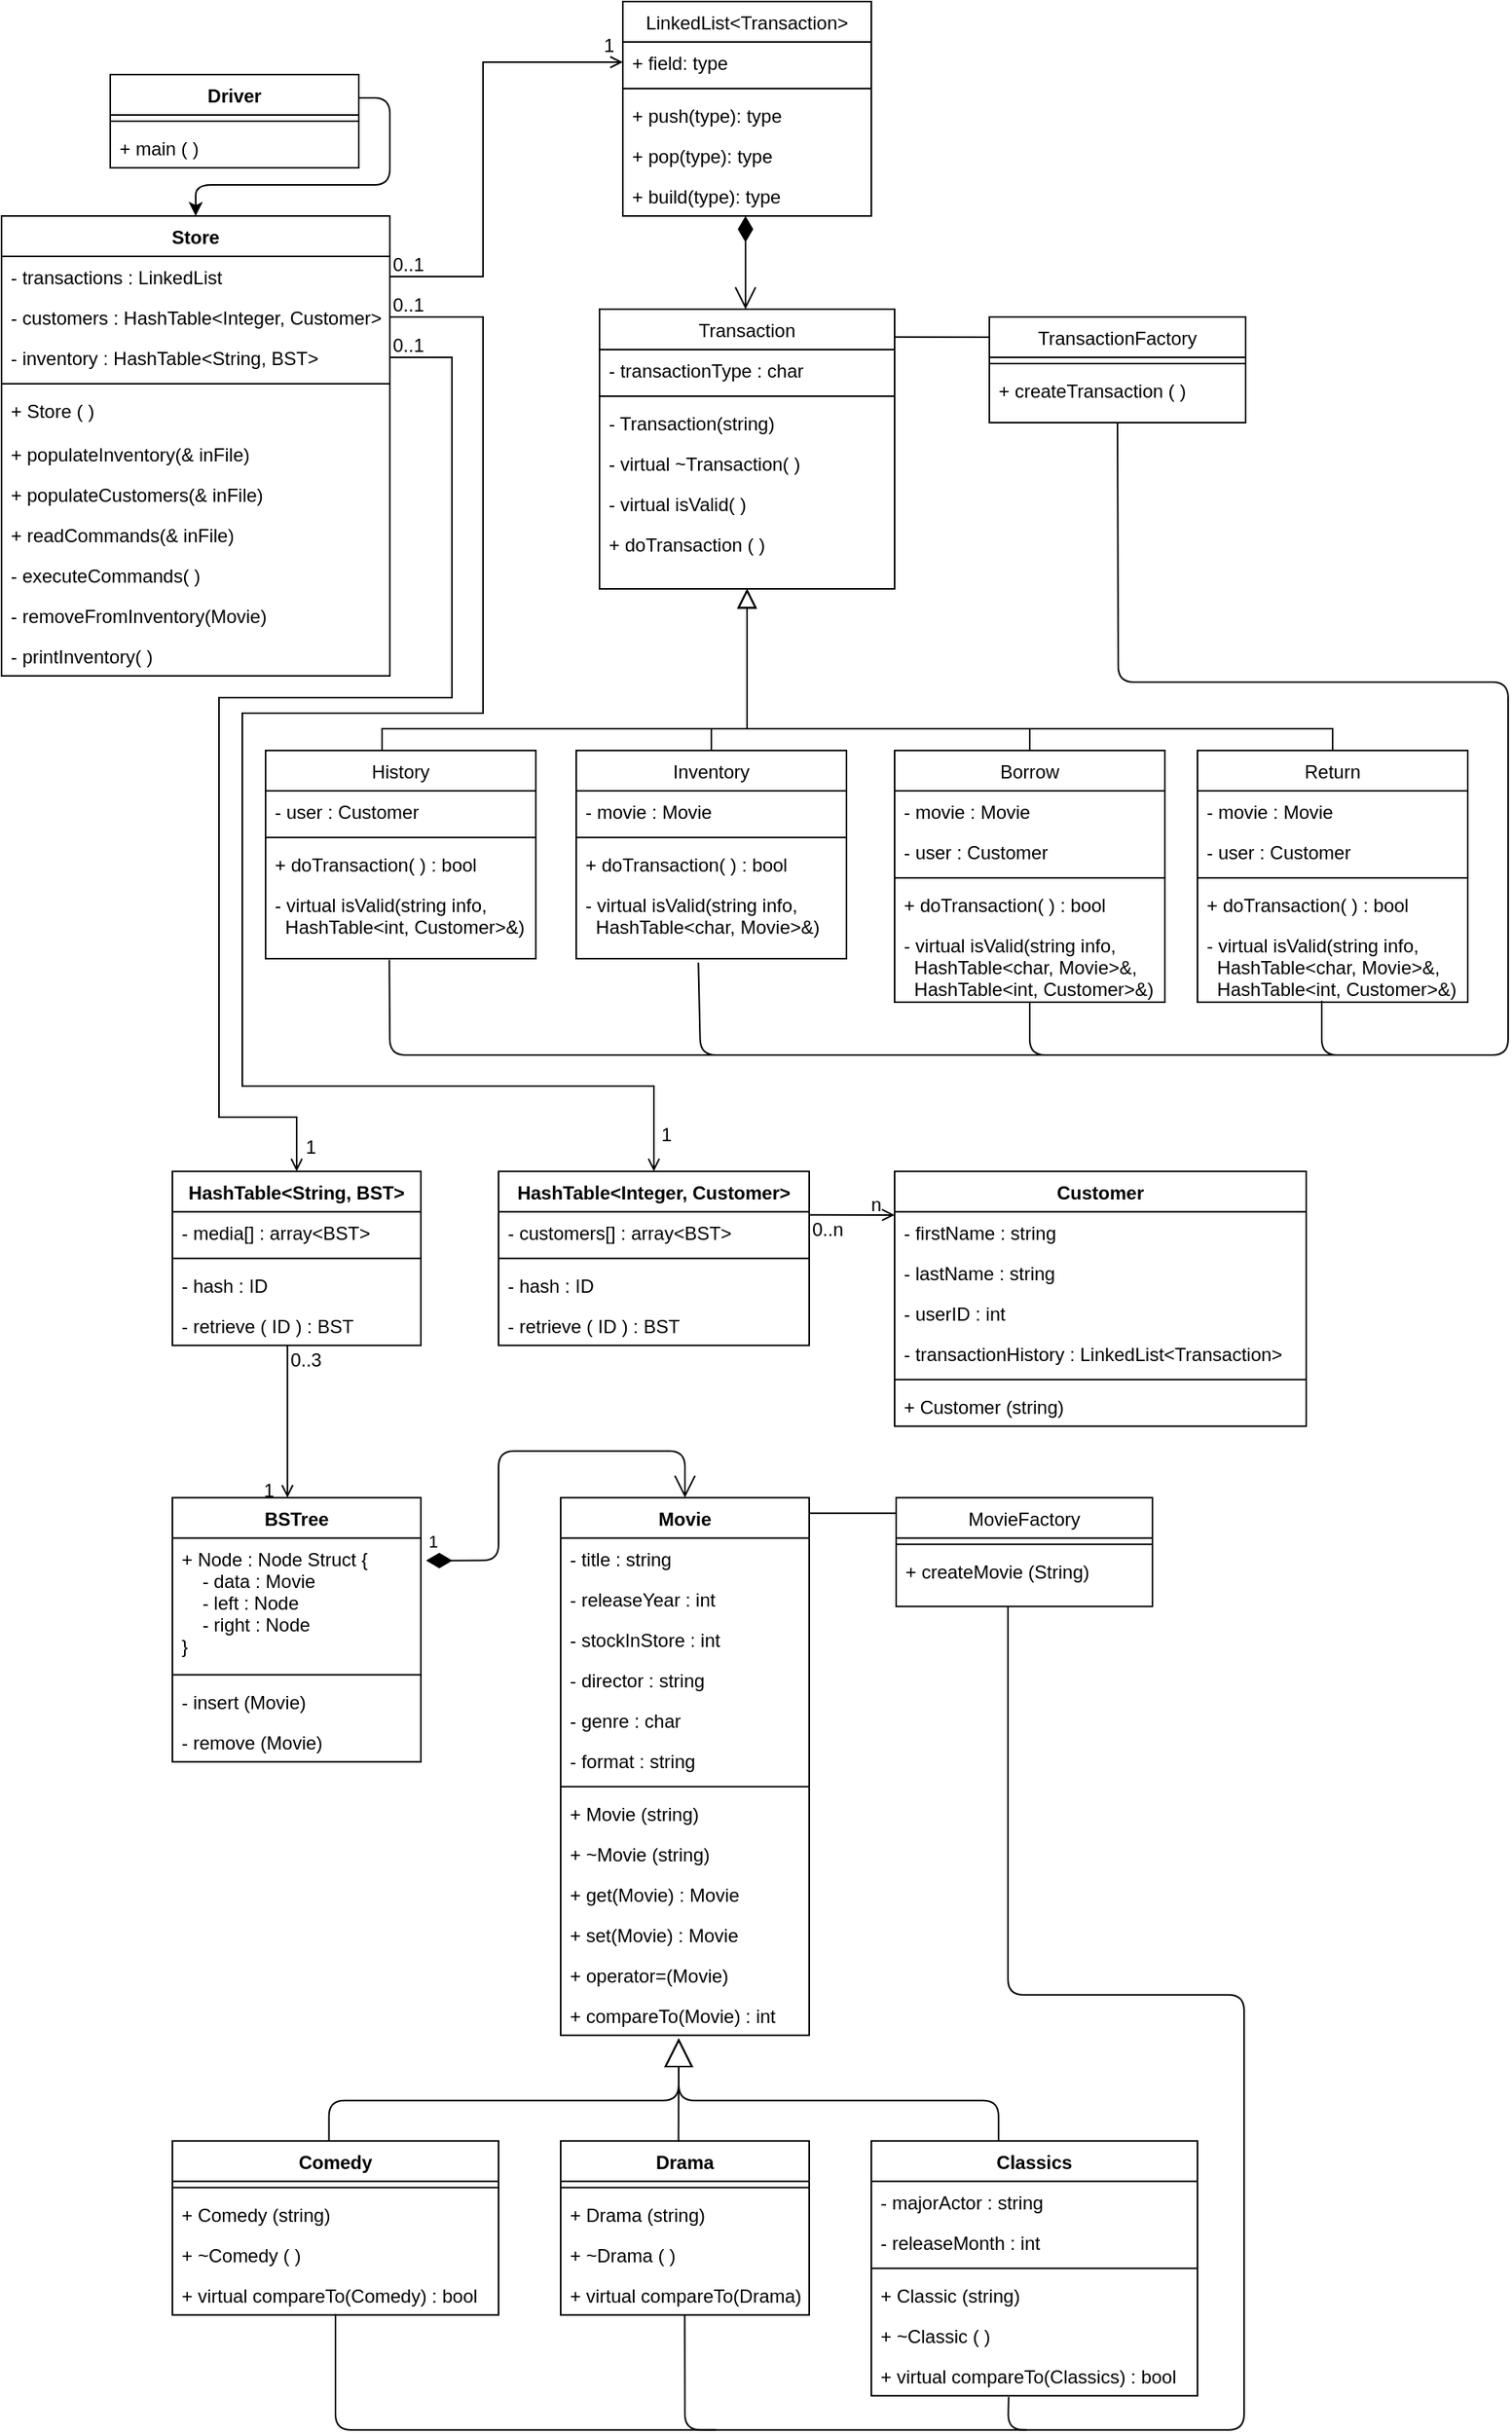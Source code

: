 <mxfile version="12.7.4" type="github">
  <diagram id="C5RBs43oDa-KdzZeNtuy" name="Page-1">
    <mxGraphModel dx="1987" dy="856" grid="1" gridSize="10" guides="1" tooltips="1" connect="1" arrows="1" fold="1" page="1" pageScale="1" pageWidth="827" pageHeight="1169" math="0" shadow="0">
      <root>
        <mxCell id="WIyWlLk6GJQsqaUBKTNV-0" />
        <mxCell id="WIyWlLk6GJQsqaUBKTNV-1" parent="WIyWlLk6GJQsqaUBKTNV-0" />
        <mxCell id="VO69o7CRef01QfNxVuK8-0" value="Store" style="swimlane;fontStyle=1;align=center;verticalAlign=top;childLayout=stackLayout;horizontal=1;startSize=26;horizontalStack=0;resizeParent=1;resizeLast=0;collapsible=1;marginBottom=0;rounded=0;shadow=0;strokeWidth=1;" parent="WIyWlLk6GJQsqaUBKTNV-1" vertex="1">
          <mxGeometry x="-10" y="1260" width="250" height="296" as="geometry">
            <mxRectangle x="230" y="140" width="160" height="26" as="alternateBounds" />
          </mxGeometry>
        </mxCell>
        <mxCell id="VO69o7CRef01QfNxVuK8-1" value="- transactions : LinkedList" style="text;align=left;verticalAlign=top;spacingLeft=4;spacingRight=4;overflow=hidden;rotatable=0;points=[[0,0.5],[1,0.5]];portConstraint=eastwest;" parent="VO69o7CRef01QfNxVuK8-0" vertex="1">
          <mxGeometry y="26" width="250" height="26" as="geometry" />
        </mxCell>
        <mxCell id="VO69o7CRef01QfNxVuK8-2" value="- customers : HashTable&lt;Integer, Customer&gt;" style="text;align=left;verticalAlign=top;spacingLeft=4;spacingRight=4;overflow=hidden;rotatable=0;points=[[0,0.5],[1,0.5]];portConstraint=eastwest;rounded=0;shadow=0;html=0;fontColor=#000000;" parent="VO69o7CRef01QfNxVuK8-0" vertex="1">
          <mxGeometry y="52" width="250" height="26" as="geometry" />
        </mxCell>
        <mxCell id="VO69o7CRef01QfNxVuK8-3" value="- inventory : HashTable&lt;String, BST&gt;" style="text;align=left;verticalAlign=top;spacingLeft=4;spacingRight=4;overflow=hidden;rotatable=0;points=[[0,0.5],[1,0.5]];portConstraint=eastwest;rounded=0;shadow=0;html=0;fontColor=#000000;" parent="VO69o7CRef01QfNxVuK8-0" vertex="1">
          <mxGeometry y="78" width="250" height="26" as="geometry" />
        </mxCell>
        <mxCell id="VO69o7CRef01QfNxVuK8-4" value="" style="line;html=1;strokeWidth=1;align=left;verticalAlign=middle;spacingTop=-1;spacingLeft=3;spacingRight=3;rotatable=0;labelPosition=right;points=[];portConstraint=eastwest;" parent="VO69o7CRef01QfNxVuK8-0" vertex="1">
          <mxGeometry y="104" width="250" height="8" as="geometry" />
        </mxCell>
        <mxCell id="VO69o7CRef01QfNxVuK8-5" value="+ Store ( )" style="text;align=left;verticalAlign=top;spacingLeft=4;spacingRight=4;overflow=hidden;rotatable=0;points=[[0,0.5],[1,0.5]];portConstraint=eastwest;" parent="VO69o7CRef01QfNxVuK8-0" vertex="1">
          <mxGeometry y="112" width="250" height="28" as="geometry" />
        </mxCell>
        <mxCell id="VO69o7CRef01QfNxVuK8-6" value="+ populateInventory(&amp; inFile)" style="text;strokeColor=none;fillColor=none;align=left;verticalAlign=top;spacingLeft=4;spacingRight=4;overflow=hidden;rotatable=0;points=[[0,0.5],[1,0.5]];portConstraint=eastwest;" parent="VO69o7CRef01QfNxVuK8-0" vertex="1">
          <mxGeometry y="140" width="250" height="26" as="geometry" />
        </mxCell>
        <mxCell id="VO69o7CRef01QfNxVuK8-7" value="+ populateCustomers(&amp; inFile)" style="text;strokeColor=none;fillColor=none;align=left;verticalAlign=top;spacingLeft=4;spacingRight=4;overflow=hidden;rotatable=0;points=[[0,0.5],[1,0.5]];portConstraint=eastwest;" parent="VO69o7CRef01QfNxVuK8-0" vertex="1">
          <mxGeometry y="166" width="250" height="26" as="geometry" />
        </mxCell>
        <mxCell id="VO69o7CRef01QfNxVuK8-8" value="+ readCommands(&amp; inFile)" style="text;strokeColor=none;fillColor=none;align=left;verticalAlign=top;spacingLeft=4;spacingRight=4;overflow=hidden;rotatable=0;points=[[0,0.5],[1,0.5]];portConstraint=eastwest;" parent="VO69o7CRef01QfNxVuK8-0" vertex="1">
          <mxGeometry y="192" width="250" height="26" as="geometry" />
        </mxCell>
        <mxCell id="VO69o7CRef01QfNxVuK8-9" value="- executeCommands( )" style="text;strokeColor=none;fillColor=none;align=left;verticalAlign=top;spacingLeft=4;spacingRight=4;overflow=hidden;rotatable=0;points=[[0,0.5],[1,0.5]];portConstraint=eastwest;" parent="VO69o7CRef01QfNxVuK8-0" vertex="1">
          <mxGeometry y="218" width="250" height="26" as="geometry" />
        </mxCell>
        <mxCell id="pLziMYB7hLuN-mU67Tzj-5" value="- removeFromInventory(Movie)" style="text;strokeColor=none;fillColor=none;align=left;verticalAlign=top;spacingLeft=4;spacingRight=4;overflow=hidden;rotatable=0;points=[[0,0.5],[1,0.5]];portConstraint=eastwest;" vertex="1" parent="VO69o7CRef01QfNxVuK8-0">
          <mxGeometry y="244" width="250" height="26" as="geometry" />
        </mxCell>
        <mxCell id="pLziMYB7hLuN-mU67Tzj-6" value="- printInventory( )" style="text;strokeColor=none;fillColor=none;align=left;verticalAlign=top;spacingLeft=4;spacingRight=4;overflow=hidden;rotatable=0;points=[[0,0.5],[1,0.5]];portConstraint=eastwest;" vertex="1" parent="VO69o7CRef01QfNxVuK8-0">
          <mxGeometry y="270" width="250" height="26" as="geometry" />
        </mxCell>
        <mxCell id="VO69o7CRef01QfNxVuK8-13" value="" style="endArrow=block;endSize=10;endFill=0;shadow=0;strokeWidth=1;rounded=0;edgeStyle=elbowEdgeStyle;elbow=vertical;exitX=0.5;exitY=0;exitDx=0;exitDy=0;entryX=0.5;entryY=1;entryDx=0;entryDy=0;" parent="WIyWlLk6GJQsqaUBKTNV-1" target="VO69o7CRef01QfNxVuK8-14" edge="1">
          <mxGeometry width="160" relative="1" as="geometry">
            <mxPoint x="235" y="1630" as="sourcePoint" />
            <mxPoint x="721" y="1631" as="targetPoint" />
            <Array as="points">
              <mxPoint x="360" y="1590" />
            </Array>
          </mxGeometry>
        </mxCell>
        <mxCell id="VO69o7CRef01QfNxVuK8-14" value="Transaction" style="swimlane;fontStyle=0;align=center;verticalAlign=top;childLayout=stackLayout;horizontal=1;startSize=26;horizontalStack=0;resizeParent=1;resizeLast=0;collapsible=1;marginBottom=0;rounded=0;shadow=0;strokeWidth=1;" parent="WIyWlLk6GJQsqaUBKTNV-1" vertex="1">
          <mxGeometry x="375" y="1320" width="190" height="180" as="geometry">
            <mxRectangle x="500" y="120" width="160" height="26" as="alternateBounds" />
          </mxGeometry>
        </mxCell>
        <mxCell id="VO69o7CRef01QfNxVuK8-17" value="- transactionType : char" style="text;strokeColor=none;fillColor=none;align=left;verticalAlign=top;spacingLeft=4;spacingRight=4;overflow=hidden;rotatable=0;points=[[0,0.5],[1,0.5]];portConstraint=eastwest;fontColor=#000000;" parent="VO69o7CRef01QfNxVuK8-14" vertex="1">
          <mxGeometry y="26" width="190" height="26" as="geometry" />
        </mxCell>
        <mxCell id="VO69o7CRef01QfNxVuK8-18" value="" style="line;html=1;strokeWidth=1;align=left;verticalAlign=middle;spacingTop=-1;spacingLeft=3;spacingRight=3;rotatable=0;labelPosition=right;points=[];portConstraint=eastwest;" parent="VO69o7CRef01QfNxVuK8-14" vertex="1">
          <mxGeometry y="52" width="190" height="8" as="geometry" />
        </mxCell>
        <mxCell id="pLziMYB7hLuN-mU67Tzj-29" value="- Transaction(string)" style="text;strokeColor=none;fillColor=none;align=left;verticalAlign=top;spacingLeft=4;spacingRight=4;overflow=hidden;rotatable=0;points=[[0,0.5],[1,0.5]];portConstraint=eastwest;fontColor=#000000;" vertex="1" parent="VO69o7CRef01QfNxVuK8-14">
          <mxGeometry y="60" width="190" height="26" as="geometry" />
        </mxCell>
        <mxCell id="pLziMYB7hLuN-mU67Tzj-30" value="- virtual ~Transaction( )" style="text;strokeColor=none;fillColor=none;align=left;verticalAlign=top;spacingLeft=4;spacingRight=4;overflow=hidden;rotatable=0;points=[[0,0.5],[1,0.5]];portConstraint=eastwest;fontColor=#000000;" vertex="1" parent="VO69o7CRef01QfNxVuK8-14">
          <mxGeometry y="86" width="190" height="26" as="geometry" />
        </mxCell>
        <mxCell id="VO69o7CRef01QfNxVuK8-20" value="- virtual isValid( )" style="text;strokeColor=none;fillColor=none;align=left;verticalAlign=top;spacingLeft=4;spacingRight=4;overflow=hidden;rotatable=0;points=[[0,0.5],[1,0.5]];portConstraint=eastwest;" parent="VO69o7CRef01QfNxVuK8-14" vertex="1">
          <mxGeometry y="112" width="190" height="26" as="geometry" />
        </mxCell>
        <mxCell id="VO69o7CRef01QfNxVuK8-21" value="+ doTransaction ( )" style="text;strokeColor=none;fillColor=none;align=left;verticalAlign=top;spacingLeft=4;spacingRight=4;overflow=hidden;rotatable=0;points=[[0,0.5],[1,0.5]];portConstraint=eastwest;" parent="VO69o7CRef01QfNxVuK8-14" vertex="1">
          <mxGeometry y="138" width="190" height="26" as="geometry" />
        </mxCell>
        <mxCell id="VO69o7CRef01QfNxVuK8-22" value="" style="endArrow=open;shadow=0;strokeWidth=1;strokeColor=#000000;rounded=0;endFill=1;edgeStyle=orthogonalEdgeStyle;elbow=vertical;entryX=0;entryY=0.5;entryDx=0;entryDy=0;exitX=1;exitY=0.5;exitDx=0;exitDy=0;" parent="WIyWlLk6GJQsqaUBKTNV-1" source="VO69o7CRef01QfNxVuK8-1" target="VO69o7CRef01QfNxVuK8-26" edge="1">
          <mxGeometry x="0.5" y="41" relative="1" as="geometry">
            <mxPoint x="420" y="1372" as="sourcePoint" />
            <mxPoint x="580" y="1372" as="targetPoint" />
            <mxPoint x="-40" y="32" as="offset" />
            <Array as="points">
              <mxPoint x="300" y="1299" />
              <mxPoint x="300" y="1161" />
            </Array>
          </mxGeometry>
        </mxCell>
        <mxCell id="VO69o7CRef01QfNxVuK8-23" value="0..1" style="resizable=0;align=left;verticalAlign=bottom;labelBackgroundColor=none;fontSize=12;" parent="VO69o7CRef01QfNxVuK8-22" connectable="0" vertex="1">
          <mxGeometry x="-1" relative="1" as="geometry">
            <mxPoint y="1" as="offset" />
          </mxGeometry>
        </mxCell>
        <mxCell id="VO69o7CRef01QfNxVuK8-24" value="1" style="resizable=0;align=right;verticalAlign=bottom;labelBackgroundColor=none;fontSize=12;" parent="VO69o7CRef01QfNxVuK8-22" connectable="0" vertex="1">
          <mxGeometry x="1" relative="1" as="geometry">
            <mxPoint x="-4" y="-2" as="offset" />
          </mxGeometry>
        </mxCell>
        <mxCell id="VO69o7CRef01QfNxVuK8-25" value="LinkedList&lt;Transaction&gt;" style="swimlane;fontStyle=0;align=center;verticalAlign=top;childLayout=stackLayout;horizontal=1;startSize=26;horizontalStack=0;resizeParent=1;resizeParentMax=0;resizeLast=0;collapsible=1;marginBottom=0;" parent="WIyWlLk6GJQsqaUBKTNV-1" vertex="1">
          <mxGeometry x="390" y="1122" width="160" height="138" as="geometry" />
        </mxCell>
        <mxCell id="VO69o7CRef01QfNxVuK8-26" value="+ field: type" style="text;strokeColor=none;fillColor=none;align=left;verticalAlign=top;spacingLeft=4;spacingRight=4;overflow=hidden;rotatable=0;points=[[0,0.5],[1,0.5]];portConstraint=eastwest;" parent="VO69o7CRef01QfNxVuK8-25" vertex="1">
          <mxGeometry y="26" width="160" height="26" as="geometry" />
        </mxCell>
        <mxCell id="VO69o7CRef01QfNxVuK8-27" value="" style="line;strokeWidth=1;fillColor=none;align=left;verticalAlign=middle;spacingTop=-1;spacingLeft=3;spacingRight=3;rotatable=0;labelPosition=right;points=[];portConstraint=eastwest;" parent="VO69o7CRef01QfNxVuK8-25" vertex="1">
          <mxGeometry y="52" width="160" height="8" as="geometry" />
        </mxCell>
        <mxCell id="VO69o7CRef01QfNxVuK8-28" value="+ push(type): type" style="text;strokeColor=none;fillColor=none;align=left;verticalAlign=top;spacingLeft=4;spacingRight=4;overflow=hidden;rotatable=0;points=[[0,0.5],[1,0.5]];portConstraint=eastwest;" parent="VO69o7CRef01QfNxVuK8-25" vertex="1">
          <mxGeometry y="60" width="160" height="26" as="geometry" />
        </mxCell>
        <mxCell id="VO69o7CRef01QfNxVuK8-29" value="+ pop(type): type" style="text;strokeColor=none;fillColor=none;align=left;verticalAlign=top;spacingLeft=4;spacingRight=4;overflow=hidden;rotatable=0;points=[[0,0.5],[1,0.5]];portConstraint=eastwest;" parent="VO69o7CRef01QfNxVuK8-25" vertex="1">
          <mxGeometry y="86" width="160" height="26" as="geometry" />
        </mxCell>
        <mxCell id="VO69o7CRef01QfNxVuK8-30" value="+ build(type): type" style="text;strokeColor=none;fillColor=none;align=left;verticalAlign=top;spacingLeft=4;spacingRight=4;overflow=hidden;rotatable=0;points=[[0,0.5],[1,0.5]];portConstraint=eastwest;" parent="VO69o7CRef01QfNxVuK8-25" vertex="1">
          <mxGeometry y="112" width="160" height="26" as="geometry" />
        </mxCell>
        <mxCell id="VO69o7CRef01QfNxVuK8-34" value="Borrow" style="swimlane;fontStyle=0;align=center;verticalAlign=top;childLayout=stackLayout;horizontal=1;startSize=26;horizontalStack=0;resizeParent=1;resizeLast=0;collapsible=1;marginBottom=0;rounded=0;shadow=0;strokeWidth=1;" parent="WIyWlLk6GJQsqaUBKTNV-1" vertex="1">
          <mxGeometry x="565" y="1604" width="174" height="162" as="geometry">
            <mxRectangle x="340" y="380" width="170" height="26" as="alternateBounds" />
          </mxGeometry>
        </mxCell>
        <mxCell id="VO69o7CRef01QfNxVuK8-15" value="- movie : Movie" style="text;strokeColor=none;fillColor=none;align=left;verticalAlign=top;spacingLeft=4;spacingRight=4;overflow=hidden;rotatable=0;points=[[0,0.5],[1,0.5]];portConstraint=eastwest;fontColor=#000000;" parent="VO69o7CRef01QfNxVuK8-34" vertex="1">
          <mxGeometry y="26" width="174" height="26" as="geometry" />
        </mxCell>
        <mxCell id="VO69o7CRef01QfNxVuK8-16" value="- user : Customer" style="text;strokeColor=none;fillColor=none;align=left;verticalAlign=top;spacingLeft=4;spacingRight=4;overflow=hidden;rotatable=0;points=[[0,0.5],[1,0.5]];portConstraint=eastwest;fontColor=#000000;" parent="VO69o7CRef01QfNxVuK8-34" vertex="1">
          <mxGeometry y="52" width="174" height="26" as="geometry" />
        </mxCell>
        <mxCell id="VO69o7CRef01QfNxVuK8-35" value="" style="line;html=1;strokeWidth=1;align=left;verticalAlign=middle;spacingTop=-1;spacingLeft=3;spacingRight=3;rotatable=0;labelPosition=right;points=[];portConstraint=eastwest;" parent="VO69o7CRef01QfNxVuK8-34" vertex="1">
          <mxGeometry y="78" width="174" height="8" as="geometry" />
        </mxCell>
        <mxCell id="VO69o7CRef01QfNxVuK8-36" value="+ doTransaction( ) : bool" style="text;strokeColor=none;fillColor=none;align=left;verticalAlign=top;spacingLeft=4;spacingRight=4;overflow=hidden;rotatable=0;points=[[0,0.5],[1,0.5]];portConstraint=eastwest;fontColor=#000000;" parent="VO69o7CRef01QfNxVuK8-34" vertex="1">
          <mxGeometry y="86" width="174" height="26" as="geometry" />
        </mxCell>
        <mxCell id="pLziMYB7hLuN-mU67Tzj-31" value="- virtual isValid(string info, &#xa;  HashTable&lt;char, Movie&gt;&amp;,&#xa;  HashTable&lt;int, Customer&gt;&amp;)" style="text;strokeColor=none;fillColor=none;align=left;verticalAlign=top;spacingLeft=4;spacingRight=4;overflow=hidden;rotatable=0;points=[[0,0.5],[1,0.5]];portConstraint=eastwest;" vertex="1" parent="VO69o7CRef01QfNxVuK8-34">
          <mxGeometry y="112" width="174" height="48" as="geometry" />
        </mxCell>
        <mxCell id="VO69o7CRef01QfNxVuK8-40" value="" style="endArrow=block;endSize=10;endFill=0;shadow=0;strokeWidth=1;rounded=0;edgeStyle=elbowEdgeStyle;elbow=vertical;exitX=0.5;exitY=0;exitDx=0;exitDy=0;entryX=0.5;entryY=1;entryDx=0;entryDy=0;" parent="WIyWlLk6GJQsqaUBKTNV-1" source="VO69o7CRef01QfNxVuK8-34" target="VO69o7CRef01QfNxVuK8-14" edge="1">
          <mxGeometry width="160" relative="1" as="geometry">
            <mxPoint x="255" y="1820" as="sourcePoint" />
            <mxPoint x="470" y="1710" as="targetPoint" />
            <Array as="points">
              <mxPoint x="560" y="1590" />
            </Array>
          </mxGeometry>
        </mxCell>
        <mxCell id="VO69o7CRef01QfNxVuK8-41" value="" style="endArrow=block;endSize=10;endFill=0;shadow=0;strokeWidth=1;rounded=0;edgeStyle=elbowEdgeStyle;elbow=vertical;exitX=0.5;exitY=0;exitDx=0;exitDy=0;entryX=0.5;entryY=1;entryDx=0;entryDy=0;" parent="WIyWlLk6GJQsqaUBKTNV-1" source="pLziMYB7hLuN-mU67Tzj-38" target="VO69o7CRef01QfNxVuK8-14" edge="1">
          <mxGeometry width="160" relative="1" as="geometry">
            <mxPoint x="400" y="1630" as="sourcePoint" />
            <mxPoint x="565" y="1700" as="targetPoint" />
            <Array as="points">
              <mxPoint x="460" y="1590" />
            </Array>
          </mxGeometry>
        </mxCell>
        <mxCell id="VO69o7CRef01QfNxVuK8-42" value="" style="endArrow=block;endSize=10;endFill=0;shadow=0;strokeWidth=1;rounded=0;edgeStyle=elbowEdgeStyle;elbow=vertical;entryX=0.5;entryY=1;entryDx=0;entryDy=0;exitX=0.5;exitY=0;exitDx=0;exitDy=0;" parent="WIyWlLk6GJQsqaUBKTNV-1" source="pLziMYB7hLuN-mU67Tzj-32" target="VO69o7CRef01QfNxVuK8-14" edge="1">
          <mxGeometry width="160" relative="1" as="geometry">
            <mxPoint x="740" y="1630" as="sourcePoint" />
            <mxPoint x="565" y="1700" as="targetPoint" />
            <Array as="points">
              <mxPoint x="660" y="1590" />
            </Array>
          </mxGeometry>
        </mxCell>
        <mxCell id="VO69o7CRef01QfNxVuK8-43" value="TransactionFactory" style="swimlane;fontStyle=0;align=center;verticalAlign=top;childLayout=stackLayout;horizontal=1;startSize=26;horizontalStack=0;resizeParent=1;resizeLast=0;collapsible=1;marginBottom=0;rounded=0;shadow=0;strokeWidth=1;" parent="WIyWlLk6GJQsqaUBKTNV-1" vertex="1">
          <mxGeometry x="626" y="1325" width="165" height="68" as="geometry">
            <mxRectangle x="500" y="120" width="160" height="26" as="alternateBounds" />
          </mxGeometry>
        </mxCell>
        <mxCell id="VO69o7CRef01QfNxVuK8-45" value="" style="line;html=1;strokeWidth=1;align=left;verticalAlign=middle;spacingTop=-1;spacingLeft=3;spacingRight=3;rotatable=0;labelPosition=right;points=[];portConstraint=eastwest;" parent="VO69o7CRef01QfNxVuK8-43" vertex="1">
          <mxGeometry y="26" width="165" height="8" as="geometry" />
        </mxCell>
        <mxCell id="VO69o7CRef01QfNxVuK8-46" value="+ createTransaction ( )" style="text;strokeColor=none;fillColor=none;align=left;verticalAlign=top;spacingLeft=4;spacingRight=4;overflow=hidden;rotatable=0;points=[[0,0.5],[1,0.5]];portConstraint=eastwest;" parent="VO69o7CRef01QfNxVuK8-43" vertex="1">
          <mxGeometry y="34" width="165" height="26" as="geometry" />
        </mxCell>
        <mxCell id="VO69o7CRef01QfNxVuK8-49" value="" style="endArrow=open;html=1;endSize=12;startArrow=diamondThin;startSize=14;startFill=1;edgeStyle=orthogonalEdgeStyle;align=left;verticalAlign=bottom;fontColor=#000000;entryX=0.5;entryY=0;entryDx=0;entryDy=0;exitX=0.5;exitY=1;exitDx=0;exitDy=0;exitPerimeter=0;" parent="WIyWlLk6GJQsqaUBKTNV-1" edge="1">
          <mxGeometry x="-0.333" y="12" relative="1" as="geometry">
            <mxPoint x="469" y="1260" as="sourcePoint" />
            <mxPoint x="469" y="1320" as="targetPoint" />
            <mxPoint as="offset" />
          </mxGeometry>
        </mxCell>
        <mxCell id="VO69o7CRef01QfNxVuK8-50" value="" style="endArrow=none;html=1;fontColor=#000000;entryX=0.5;entryY=1;entryDx=0;entryDy=0;endFill=0;" parent="WIyWlLk6GJQsqaUBKTNV-1" target="VO69o7CRef01QfNxVuK8-43" edge="1">
          <mxGeometry width="50" height="50" relative="1" as="geometry">
            <mxPoint x="840" y="1765" as="sourcePoint" />
            <mxPoint x="530" y="1700" as="targetPoint" />
            <Array as="points">
              <mxPoint x="840" y="1800" />
              <mxPoint x="960" y="1800" />
              <mxPoint x="960" y="1560" />
              <mxPoint x="709" y="1560" />
            </Array>
          </mxGeometry>
        </mxCell>
        <mxCell id="VO69o7CRef01QfNxVuK8-51" value="" style="endArrow=none;html=1;fontColor=#000000;exitX=0.5;exitY=1;exitDx=0;exitDy=0;" parent="WIyWlLk6GJQsqaUBKTNV-1" source="VO69o7CRef01QfNxVuK8-34" edge="1">
          <mxGeometry width="50" height="50" relative="1" as="geometry">
            <mxPoint x="480" y="1750" as="sourcePoint" />
            <mxPoint x="870" y="1800" as="targetPoint" />
            <Array as="points">
              <mxPoint x="652" y="1800" />
            </Array>
          </mxGeometry>
        </mxCell>
        <mxCell id="VO69o7CRef01QfNxVuK8-52" value="" style="endArrow=none;html=1;fontColor=#000000;exitX=0.452;exitY=1.051;exitDx=0;exitDy=0;exitPerimeter=0;" parent="WIyWlLk6GJQsqaUBKTNV-1" source="pLziMYB7hLuN-mU67Tzj-43" edge="1">
          <mxGeometry width="50" height="50" relative="1" as="geometry">
            <mxPoint x="400" y="1700" as="sourcePoint" />
            <mxPoint x="670" y="1800" as="targetPoint" />
            <Array as="points">
              <mxPoint x="440" y="1800" />
            </Array>
          </mxGeometry>
        </mxCell>
        <mxCell id="VO69o7CRef01QfNxVuK8-53" value="" style="endArrow=none;html=1;fontColor=#000000;exitX=0.458;exitY=1.015;exitDx=0;exitDy=0;exitPerimeter=0;" parent="WIyWlLk6GJQsqaUBKTNV-1" edge="1" source="pLziMYB7hLuN-mU67Tzj-49">
          <mxGeometry width="50" height="50" relative="1" as="geometry">
            <mxPoint x="240" y="1700" as="sourcePoint" />
            <mxPoint x="470" y="1800" as="targetPoint" />
            <Array as="points">
              <mxPoint x="240" y="1800" />
            </Array>
          </mxGeometry>
        </mxCell>
        <mxCell id="VO69o7CRef01QfNxVuK8-54" value="" style="endArrow=none;html=1;fontColor=#000000;entryX=0;entryY=0.073;entryDx=0;entryDy=0;entryPerimeter=0;exitX=1.001;exitY=0.055;exitDx=0;exitDy=0;exitPerimeter=0;" parent="WIyWlLk6GJQsqaUBKTNV-1" edge="1">
          <mxGeometry width="50" height="50" relative="1" as="geometry">
            <mxPoint x="565.19" y="1337.9" as="sourcePoint" />
            <mxPoint x="626" y="1337.964" as="targetPoint" />
          </mxGeometry>
        </mxCell>
        <mxCell id="VO69o7CRef01QfNxVuK8-55" value="BSTree" style="swimlane;fontStyle=1;align=center;verticalAlign=top;childLayout=stackLayout;horizontal=1;startSize=26;horizontalStack=0;resizeParent=1;resizeParentMax=0;resizeLast=0;collapsible=1;marginBottom=0;" parent="WIyWlLk6GJQsqaUBKTNV-1" vertex="1">
          <mxGeometry x="100" y="2084.89" width="160" height="170" as="geometry" />
        </mxCell>
        <mxCell id="VO69o7CRef01QfNxVuK8-56" value="+ Node : Node Struct {&#xa;    - data : Movie&#xa;    - left : Node&#xa;    - right : Node&#xa;}" style="text;strokeColor=none;fillColor=none;align=left;verticalAlign=top;spacingLeft=4;spacingRight=4;overflow=hidden;rotatable=0;points=[[0,0.5],[1,0.5]];portConstraint=eastwest;" parent="VO69o7CRef01QfNxVuK8-55" vertex="1">
          <mxGeometry y="26" width="160" height="84" as="geometry" />
        </mxCell>
        <mxCell id="VO69o7CRef01QfNxVuK8-57" value="" style="line;strokeWidth=1;fillColor=none;align=left;verticalAlign=middle;spacingTop=-1;spacingLeft=3;spacingRight=3;rotatable=0;labelPosition=right;points=[];portConstraint=eastwest;" parent="VO69o7CRef01QfNxVuK8-55" vertex="1">
          <mxGeometry y="110" width="160" height="8" as="geometry" />
        </mxCell>
        <mxCell id="VO69o7CRef01QfNxVuK8-58" value="- insert (Movie)" style="text;strokeColor=none;fillColor=none;align=left;verticalAlign=top;spacingLeft=4;spacingRight=4;overflow=hidden;rotatable=0;points=[[0,0.5],[1,0.5]];portConstraint=eastwest;" parent="VO69o7CRef01QfNxVuK8-55" vertex="1">
          <mxGeometry y="118" width="160" height="26" as="geometry" />
        </mxCell>
        <mxCell id="VO69o7CRef01QfNxVuK8-59" value="- remove (Movie)" style="text;strokeColor=none;fillColor=none;align=left;verticalAlign=top;spacingLeft=4;spacingRight=4;overflow=hidden;rotatable=0;points=[[0,0.5],[1,0.5]];portConstraint=eastwest;" parent="VO69o7CRef01QfNxVuK8-55" vertex="1">
          <mxGeometry y="144" width="160" height="26" as="geometry" />
        </mxCell>
        <mxCell id="VO69o7CRef01QfNxVuK8-60" value="HashTable&lt;String, BST&gt;" style="swimlane;fontStyle=1;align=center;verticalAlign=top;childLayout=stackLayout;horizontal=1;startSize=26;horizontalStack=0;resizeParent=1;resizeParentMax=0;resizeLast=0;collapsible=1;marginBottom=0;" parent="WIyWlLk6GJQsqaUBKTNV-1" vertex="1">
          <mxGeometry x="100" y="1874.89" width="160" height="112" as="geometry" />
        </mxCell>
        <mxCell id="VO69o7CRef01QfNxVuK8-61" value="- media[] : array&lt;BST&gt;" style="text;strokeColor=none;fillColor=none;align=left;verticalAlign=top;spacingLeft=4;spacingRight=4;overflow=hidden;rotatable=0;points=[[0,0.5],[1,0.5]];portConstraint=eastwest;" parent="VO69o7CRef01QfNxVuK8-60" vertex="1">
          <mxGeometry y="26" width="160" height="26" as="geometry" />
        </mxCell>
        <mxCell id="VO69o7CRef01QfNxVuK8-62" value="" style="line;strokeWidth=1;fillColor=none;align=left;verticalAlign=middle;spacingTop=-1;spacingLeft=3;spacingRight=3;rotatable=0;labelPosition=right;points=[];portConstraint=eastwest;" parent="VO69o7CRef01QfNxVuK8-60" vertex="1">
          <mxGeometry y="52" width="160" height="8" as="geometry" />
        </mxCell>
        <mxCell id="VO69o7CRef01QfNxVuK8-63" value="- hash : ID" style="text;strokeColor=none;fillColor=none;align=left;verticalAlign=top;spacingLeft=4;spacingRight=4;overflow=hidden;rotatable=0;points=[[0,0.5],[1,0.5]];portConstraint=eastwest;" parent="VO69o7CRef01QfNxVuK8-60" vertex="1">
          <mxGeometry y="60" width="160" height="26" as="geometry" />
        </mxCell>
        <mxCell id="VO69o7CRef01QfNxVuK8-64" value="- retrieve ( ID ) : BST" style="text;strokeColor=none;fillColor=none;align=left;verticalAlign=top;spacingLeft=4;spacingRight=4;overflow=hidden;rotatable=0;points=[[0,0.5],[1,0.5]];portConstraint=eastwest;" parent="VO69o7CRef01QfNxVuK8-60" vertex="1">
          <mxGeometry y="86" width="160" height="26" as="geometry" />
        </mxCell>
        <mxCell id="VO69o7CRef01QfNxVuK8-65" value="Movie" style="swimlane;fontStyle=1;align=center;verticalAlign=top;childLayout=stackLayout;horizontal=1;startSize=26;horizontalStack=0;resizeParent=1;resizeParentMax=0;resizeLast=0;collapsible=1;marginBottom=0;" parent="WIyWlLk6GJQsqaUBKTNV-1" vertex="1">
          <mxGeometry x="350" y="2084.89" width="160" height="346" as="geometry" />
        </mxCell>
        <mxCell id="VO69o7CRef01QfNxVuK8-66" value="- title : string" style="text;strokeColor=none;fillColor=none;align=left;verticalAlign=top;spacingLeft=4;spacingRight=4;overflow=hidden;rotatable=0;points=[[0,0.5],[1,0.5]];portConstraint=eastwest;fontColor=#000000;" parent="VO69o7CRef01QfNxVuK8-65" vertex="1">
          <mxGeometry y="26" width="160" height="26" as="geometry" />
        </mxCell>
        <mxCell id="VO69o7CRef01QfNxVuK8-67" value="- releaseYear : int" style="text;strokeColor=none;fillColor=none;align=left;verticalAlign=top;spacingLeft=4;spacingRight=4;overflow=hidden;rotatable=0;points=[[0,0.5],[1,0.5]];portConstraint=eastwest;fontColor=#000000;" parent="VO69o7CRef01QfNxVuK8-65" vertex="1">
          <mxGeometry y="52" width="160" height="26" as="geometry" />
        </mxCell>
        <mxCell id="VO69o7CRef01QfNxVuK8-68" value="- stockInStore : int" style="text;strokeColor=none;fillColor=none;align=left;verticalAlign=top;spacingLeft=4;spacingRight=4;overflow=hidden;rotatable=0;points=[[0,0.5],[1,0.5]];portConstraint=eastwest;fontColor=#000000;" parent="VO69o7CRef01QfNxVuK8-65" vertex="1">
          <mxGeometry y="78" width="160" height="26" as="geometry" />
        </mxCell>
        <mxCell id="VO69o7CRef01QfNxVuK8-69" value="- director : string" style="text;strokeColor=none;fillColor=none;align=left;verticalAlign=top;spacingLeft=4;spacingRight=4;overflow=hidden;rotatable=0;points=[[0,0.5],[1,0.5]];portConstraint=eastwest;fontColor=#000000;" parent="VO69o7CRef01QfNxVuK8-65" vertex="1">
          <mxGeometry y="104" width="160" height="26" as="geometry" />
        </mxCell>
        <mxCell id="VO69o7CRef01QfNxVuK8-70" value="- genre : char" style="text;strokeColor=none;fillColor=none;align=left;verticalAlign=top;spacingLeft=4;spacingRight=4;overflow=hidden;rotatable=0;points=[[0,0.5],[1,0.5]];portConstraint=eastwest;fontColor=#000000;" parent="VO69o7CRef01QfNxVuK8-65" vertex="1">
          <mxGeometry y="130" width="160" height="26" as="geometry" />
        </mxCell>
        <mxCell id="VO69o7CRef01QfNxVuK8-71" value="- format : string" style="text;strokeColor=none;fillColor=none;align=left;verticalAlign=top;spacingLeft=4;spacingRight=4;overflow=hidden;rotatable=0;points=[[0,0.5],[1,0.5]];portConstraint=eastwest;fontColor=#000000;" parent="VO69o7CRef01QfNxVuK8-65" vertex="1">
          <mxGeometry y="156" width="160" height="26" as="geometry" />
        </mxCell>
        <mxCell id="VO69o7CRef01QfNxVuK8-73" value="" style="line;strokeWidth=1;fillColor=none;align=left;verticalAlign=middle;spacingTop=-1;spacingLeft=3;spacingRight=3;rotatable=0;labelPosition=right;points=[];portConstraint=eastwest;" parent="VO69o7CRef01QfNxVuK8-65" vertex="1">
          <mxGeometry y="182" width="160" height="8" as="geometry" />
        </mxCell>
        <mxCell id="pLziMYB7hLuN-mU67Tzj-24" value="+ Movie (string)" style="text;strokeColor=none;fillColor=none;align=left;verticalAlign=top;spacingLeft=4;spacingRight=4;overflow=hidden;rotatable=0;points=[[0,0.5],[1,0.5]];portConstraint=eastwest;fontColor=#000000;" vertex="1" parent="VO69o7CRef01QfNxVuK8-65">
          <mxGeometry y="190" width="160" height="26" as="geometry" />
        </mxCell>
        <mxCell id="pLziMYB7hLuN-mU67Tzj-25" value="+ ~Movie (string)" style="text;strokeColor=none;fillColor=none;align=left;verticalAlign=top;spacingLeft=4;spacingRight=4;overflow=hidden;rotatable=0;points=[[0,0.5],[1,0.5]];portConstraint=eastwest;fontColor=#000000;" vertex="1" parent="VO69o7CRef01QfNxVuK8-65">
          <mxGeometry y="216" width="160" height="26" as="geometry" />
        </mxCell>
        <mxCell id="VO69o7CRef01QfNxVuK8-74" value="+ get(Movie) : Movie" style="text;strokeColor=none;fillColor=none;align=left;verticalAlign=top;spacingLeft=4;spacingRight=4;overflow=hidden;rotatable=0;points=[[0,0.5],[1,0.5]];portConstraint=eastwest;" parent="VO69o7CRef01QfNxVuK8-65" vertex="1">
          <mxGeometry y="242" width="160" height="26" as="geometry" />
        </mxCell>
        <mxCell id="VO69o7CRef01QfNxVuK8-75" value="+ set(Movie) : Movie" style="text;strokeColor=none;fillColor=none;align=left;verticalAlign=top;spacingLeft=4;spacingRight=4;overflow=hidden;rotatable=0;points=[[0,0.5],[1,0.5]];portConstraint=eastwest;" parent="VO69o7CRef01QfNxVuK8-65" vertex="1">
          <mxGeometry y="268" width="160" height="26" as="geometry" />
        </mxCell>
        <mxCell id="VO69o7CRef01QfNxVuK8-76" value="+ operator=(Movie) " style="text;strokeColor=none;fillColor=none;align=left;verticalAlign=top;spacingLeft=4;spacingRight=4;overflow=hidden;rotatable=0;points=[[0,0.5],[1,0.5]];portConstraint=eastwest;" parent="VO69o7CRef01QfNxVuK8-65" vertex="1">
          <mxGeometry y="294" width="160" height="26" as="geometry" />
        </mxCell>
        <mxCell id="VO69o7CRef01QfNxVuK8-80" value="+ compareTo(Movie) : int" style="text;strokeColor=none;fillColor=none;align=left;verticalAlign=top;spacingLeft=4;spacingRight=4;overflow=hidden;rotatable=0;points=[[0,0.5],[1,0.5]];portConstraint=eastwest;" parent="VO69o7CRef01QfNxVuK8-65" vertex="1">
          <mxGeometry y="320" width="160" height="26" as="geometry" />
        </mxCell>
        <mxCell id="VO69o7CRef01QfNxVuK8-81" value="Comedy" style="swimlane;fontStyle=1;align=center;verticalAlign=top;childLayout=stackLayout;horizontal=1;startSize=26;horizontalStack=0;resizeParent=1;resizeParentMax=0;resizeLast=0;collapsible=1;marginBottom=0;" parent="WIyWlLk6GJQsqaUBKTNV-1" vertex="1">
          <mxGeometry x="100" y="2498.89" width="210" height="112" as="geometry" />
        </mxCell>
        <mxCell id="VO69o7CRef01QfNxVuK8-82" value="" style="line;strokeWidth=1;fillColor=none;align=left;verticalAlign=middle;spacingTop=-1;spacingLeft=3;spacingRight=3;rotatable=0;labelPosition=right;points=[];portConstraint=eastwest;" parent="VO69o7CRef01QfNxVuK8-81" vertex="1">
          <mxGeometry y="26" width="210" height="8" as="geometry" />
        </mxCell>
        <mxCell id="VO69o7CRef01QfNxVuK8-83" value="+ Comedy (string) " style="text;strokeColor=none;fillColor=none;align=left;verticalAlign=top;spacingLeft=4;spacingRight=4;overflow=hidden;rotatable=0;points=[[0,0.5],[1,0.5]];portConstraint=eastwest;" parent="VO69o7CRef01QfNxVuK8-81" vertex="1">
          <mxGeometry y="34" width="210" height="26" as="geometry" />
        </mxCell>
        <mxCell id="pLziMYB7hLuN-mU67Tzj-26" value="+ ~Comedy ( ) " style="text;strokeColor=none;fillColor=none;align=left;verticalAlign=top;spacingLeft=4;spacingRight=4;overflow=hidden;rotatable=0;points=[[0,0.5],[1,0.5]];portConstraint=eastwest;" vertex="1" parent="VO69o7CRef01QfNxVuK8-81">
          <mxGeometry y="60" width="210" height="26" as="geometry" />
        </mxCell>
        <mxCell id="VO69o7CRef01QfNxVuK8-84" value="+ virtual compareTo(Comedy) : bool" style="text;strokeColor=none;fillColor=none;align=left;verticalAlign=top;spacingLeft=4;spacingRight=4;overflow=hidden;rotatable=0;points=[[0,0.5],[1,0.5]];portConstraint=eastwest;" parent="VO69o7CRef01QfNxVuK8-81" vertex="1">
          <mxGeometry y="86" width="210" height="26" as="geometry" />
        </mxCell>
        <mxCell id="VO69o7CRef01QfNxVuK8-85" value="Drama" style="swimlane;fontStyle=1;align=center;verticalAlign=top;childLayout=stackLayout;horizontal=1;startSize=26;horizontalStack=0;resizeParent=1;resizeParentMax=0;resizeLast=0;collapsible=1;marginBottom=0;" parent="WIyWlLk6GJQsqaUBKTNV-1" vertex="1">
          <mxGeometry x="350" y="2498.89" width="160" height="112" as="geometry" />
        </mxCell>
        <mxCell id="VO69o7CRef01QfNxVuK8-86" value="" style="line;strokeWidth=1;fillColor=none;align=left;verticalAlign=middle;spacingTop=-1;spacingLeft=3;spacingRight=3;rotatable=0;labelPosition=right;points=[];portConstraint=eastwest;" parent="VO69o7CRef01QfNxVuK8-85" vertex="1">
          <mxGeometry y="26" width="160" height="8" as="geometry" />
        </mxCell>
        <mxCell id="VO69o7CRef01QfNxVuK8-87" value="+ Drama (string)" style="text;strokeColor=none;fillColor=none;align=left;verticalAlign=top;spacingLeft=4;spacingRight=4;overflow=hidden;rotatable=0;points=[[0,0.5],[1,0.5]];portConstraint=eastwest;" parent="VO69o7CRef01QfNxVuK8-85" vertex="1">
          <mxGeometry y="34" width="160" height="26" as="geometry" />
        </mxCell>
        <mxCell id="pLziMYB7hLuN-mU67Tzj-27" value="+ ~Drama ( )" style="text;strokeColor=none;fillColor=none;align=left;verticalAlign=top;spacingLeft=4;spacingRight=4;overflow=hidden;rotatable=0;points=[[0,0.5],[1,0.5]];portConstraint=eastwest;" vertex="1" parent="VO69o7CRef01QfNxVuK8-85">
          <mxGeometry y="60" width="160" height="26" as="geometry" />
        </mxCell>
        <mxCell id="VO69o7CRef01QfNxVuK8-88" value="+ virtual compareTo(Drama) : bool" style="text;strokeColor=none;fillColor=none;align=left;verticalAlign=top;spacingLeft=4;spacingRight=4;overflow=hidden;rotatable=0;points=[[0,0.5],[1,0.5]];portConstraint=eastwest;" parent="VO69o7CRef01QfNxVuK8-85" vertex="1">
          <mxGeometry y="86" width="160" height="26" as="geometry" />
        </mxCell>
        <mxCell id="VO69o7CRef01QfNxVuK8-89" value="Classics" style="swimlane;fontStyle=1;align=center;verticalAlign=top;childLayout=stackLayout;horizontal=1;startSize=26;horizontalStack=0;resizeParent=1;resizeParentMax=0;resizeLast=0;collapsible=1;marginBottom=0;" parent="WIyWlLk6GJQsqaUBKTNV-1" vertex="1">
          <mxGeometry x="550" y="2498.89" width="210" height="164" as="geometry" />
        </mxCell>
        <mxCell id="VO69o7CRef01QfNxVuK8-90" value="- majorActor : string" style="text;strokeColor=none;fillColor=none;align=left;verticalAlign=top;spacingLeft=4;spacingRight=4;overflow=hidden;rotatable=0;points=[[0,0.5],[1,0.5]];portConstraint=eastwest;fontColor=#000000;" parent="VO69o7CRef01QfNxVuK8-89" vertex="1">
          <mxGeometry y="26" width="210" height="26" as="geometry" />
        </mxCell>
        <mxCell id="VO69o7CRef01QfNxVuK8-91" value="- releaseMonth : int" style="text;strokeColor=none;fillColor=none;align=left;verticalAlign=top;spacingLeft=4;spacingRight=4;overflow=hidden;rotatable=0;points=[[0,0.5],[1,0.5]];portConstraint=eastwest;fontColor=#000000;" parent="VO69o7CRef01QfNxVuK8-89" vertex="1">
          <mxGeometry y="52" width="210" height="26" as="geometry" />
        </mxCell>
        <mxCell id="VO69o7CRef01QfNxVuK8-92" value="" style="line;strokeWidth=1;fillColor=none;align=left;verticalAlign=middle;spacingTop=-1;spacingLeft=3;spacingRight=3;rotatable=0;labelPosition=right;points=[];portConstraint=eastwest;" parent="VO69o7CRef01QfNxVuK8-89" vertex="1">
          <mxGeometry y="78" width="210" height="8" as="geometry" />
        </mxCell>
        <mxCell id="VO69o7CRef01QfNxVuK8-93" value="+ Classic (string)" style="text;strokeColor=none;fillColor=none;align=left;verticalAlign=top;spacingLeft=4;spacingRight=4;overflow=hidden;rotatable=0;points=[[0,0.5],[1,0.5]];portConstraint=eastwest;" parent="VO69o7CRef01QfNxVuK8-89" vertex="1">
          <mxGeometry y="86" width="210" height="26" as="geometry" />
        </mxCell>
        <mxCell id="pLziMYB7hLuN-mU67Tzj-28" value="+ ~Classic ( )" style="text;strokeColor=none;fillColor=none;align=left;verticalAlign=top;spacingLeft=4;spacingRight=4;overflow=hidden;rotatable=0;points=[[0,0.5],[1,0.5]];portConstraint=eastwest;" vertex="1" parent="VO69o7CRef01QfNxVuK8-89">
          <mxGeometry y="112" width="210" height="26" as="geometry" />
        </mxCell>
        <mxCell id="VO69o7CRef01QfNxVuK8-94" value="+ virtual compareTo(Classics) : bool" style="text;strokeColor=none;fillColor=none;align=left;verticalAlign=top;spacingLeft=4;spacingRight=4;overflow=hidden;rotatable=0;points=[[0,0.5],[1,0.5]];portConstraint=eastwest;" parent="VO69o7CRef01QfNxVuK8-89" vertex="1">
          <mxGeometry y="138" width="210" height="26" as="geometry" />
        </mxCell>
        <mxCell id="VO69o7CRef01QfNxVuK8-95" value="" style="endArrow=block;endSize=16;endFill=0;html=1;edgeStyle=orthogonalEdgeStyle;exitX=0.48;exitY=0;exitDx=0;exitDy=0;exitPerimeter=0;" parent="WIyWlLk6GJQsqaUBKTNV-1" source="VO69o7CRef01QfNxVuK8-81" edge="1">
          <mxGeometry x="0.943" y="45" width="160" relative="1" as="geometry">
            <mxPoint x="221" y="2498.89" as="sourcePoint" />
            <mxPoint x="426" y="2432.89" as="targetPoint" />
            <Array as="points">
              <mxPoint x="201" y="2472.89" />
              <mxPoint x="426" y="2472.89" />
            </Array>
            <mxPoint y="1" as="offset" />
          </mxGeometry>
        </mxCell>
        <mxCell id="VO69o7CRef01QfNxVuK8-96" value="" style="endArrow=block;endSize=16;endFill=0;html=1;exitX=0.476;exitY=0;exitDx=0;exitDy=0;exitPerimeter=0;edgeStyle=orthogonalEdgeStyle;" parent="WIyWlLk6GJQsqaUBKTNV-1" edge="1">
          <mxGeometry x="0.943" y="45" width="160" relative="1" as="geometry">
            <mxPoint x="631.92" y="2498.89" as="sourcePoint" />
            <mxPoint x="426" y="2432.89" as="targetPoint" />
            <Array as="points">
              <mxPoint x="632" y="2472.89" />
              <mxPoint x="426" y="2472.89" />
            </Array>
            <mxPoint y="1" as="offset" />
          </mxGeometry>
        </mxCell>
        <mxCell id="VO69o7CRef01QfNxVuK8-97" value="" style="endArrow=block;endSize=16;endFill=0;html=1;exitX=0.474;exitY=0.004;exitDx=0;exitDy=0;exitPerimeter=0;" parent="WIyWlLk6GJQsqaUBKTNV-1" edge="1" source="VO69o7CRef01QfNxVuK8-85">
          <mxGeometry x="0.943" y="45" width="160" relative="1" as="geometry">
            <mxPoint x="425.36" y="2496.632" as="sourcePoint" />
            <mxPoint x="426" y="2432.89" as="targetPoint" />
            <Array as="points" />
            <mxPoint y="1" as="offset" />
          </mxGeometry>
        </mxCell>
        <mxCell id="VO69o7CRef01QfNxVuK8-98" value="1" style="endArrow=open;html=1;endSize=12;startArrow=diamondThin;startSize=14;startFill=1;edgeStyle=orthogonalEdgeStyle;align=left;verticalAlign=bottom;fontColor=#000000;exitX=1.021;exitY=0.172;exitDx=0;exitDy=0;exitPerimeter=0;entryX=0.5;entryY=0;entryDx=0;entryDy=0;" parent="WIyWlLk6GJQsqaUBKTNV-1" source="VO69o7CRef01QfNxVuK8-56" target="VO69o7CRef01QfNxVuK8-65" edge="1">
          <mxGeometry x="-1" y="3" relative="1" as="geometry">
            <mxPoint x="320" y="1994.89" as="sourcePoint" />
            <mxPoint x="500" y="2004.89" as="targetPoint" />
            <Array as="points">
              <mxPoint x="310" y="2124.89" />
              <mxPoint x="310" y="2054.89" />
              <mxPoint x="430" y="2054.89" />
            </Array>
          </mxGeometry>
        </mxCell>
        <mxCell id="VO69o7CRef01QfNxVuK8-99" value="" style="endArrow=open;shadow=0;strokeWidth=1;strokeColor=#000000;rounded=0;endFill=1;edgeStyle=orthogonalEdgeStyle;elbow=vertical;exitX=0.463;exitY=1;exitDx=0;exitDy=0;exitPerimeter=0;entryX=0.463;entryY=0;entryDx=0;entryDy=0;entryPerimeter=0;" parent="WIyWlLk6GJQsqaUBKTNV-1" source="VO69o7CRef01QfNxVuK8-64" target="VO69o7CRef01QfNxVuK8-55" edge="1">
          <mxGeometry x="0.5" y="41" relative="1" as="geometry">
            <mxPoint x="300" y="1453.89" as="sourcePoint" />
            <mxPoint x="360" y="1874.89" as="targetPoint" />
            <mxPoint x="-40" y="32" as="offset" />
          </mxGeometry>
        </mxCell>
        <mxCell id="VO69o7CRef01QfNxVuK8-100" value="0..3" style="resizable=0;align=left;verticalAlign=bottom;labelBackgroundColor=none;fontSize=12;" parent="VO69o7CRef01QfNxVuK8-99" connectable="0" vertex="1">
          <mxGeometry x="-1" relative="1" as="geometry">
            <mxPoint y="18" as="offset" />
          </mxGeometry>
        </mxCell>
        <mxCell id="VO69o7CRef01QfNxVuK8-101" value="1" style="resizable=0;align=right;verticalAlign=bottom;labelBackgroundColor=none;fontSize=12;" parent="VO69o7CRef01QfNxVuK8-99" connectable="0" vertex="1">
          <mxGeometry x="1" relative="1" as="geometry">
            <mxPoint x="-7" y="4" as="offset" />
          </mxGeometry>
        </mxCell>
        <mxCell id="VO69o7CRef01QfNxVuK8-102" value="" style="endArrow=open;shadow=0;strokeWidth=1;strokeColor=#000000;rounded=0;endFill=1;edgeStyle=orthogonalEdgeStyle;elbow=vertical;entryX=0.5;entryY=0;entryDx=0;entryDy=0;exitX=1;exitY=0.5;exitDx=0;exitDy=0;" parent="WIyWlLk6GJQsqaUBKTNV-1" source="VO69o7CRef01QfNxVuK8-3" target="VO69o7CRef01QfNxVuK8-60" edge="1">
          <mxGeometry x="0.5" y="41" relative="1" as="geometry">
            <mxPoint x="300" y="1359" as="sourcePoint" />
            <mxPoint x="400" y="1239" as="targetPoint" />
            <mxPoint x="-40" y="32" as="offset" />
            <Array as="points">
              <mxPoint x="280" y="1351" />
              <mxPoint x="280" y="1570" />
              <mxPoint x="130" y="1570" />
              <mxPoint x="130" y="1840" />
              <mxPoint x="180" y="1840" />
            </Array>
          </mxGeometry>
        </mxCell>
        <mxCell id="VO69o7CRef01QfNxVuK8-103" value="0..1" style="resizable=0;align=left;verticalAlign=bottom;labelBackgroundColor=none;fontSize=12;" parent="VO69o7CRef01QfNxVuK8-102" connectable="0" vertex="1">
          <mxGeometry x="-1" relative="1" as="geometry">
            <mxPoint y="1" as="offset" />
          </mxGeometry>
        </mxCell>
        <mxCell id="VO69o7CRef01QfNxVuK8-104" value="1" style="resizable=0;align=right;verticalAlign=bottom;labelBackgroundColor=none;fontSize=12;" parent="VO69o7CRef01QfNxVuK8-102" connectable="0" vertex="1">
          <mxGeometry x="1" relative="1" as="geometry">
            <mxPoint x="14" y="-6.94" as="offset" />
          </mxGeometry>
        </mxCell>
        <mxCell id="VO69o7CRef01QfNxVuK8-105" value="HashTable&lt;Integer, Customer&gt;" style="swimlane;fontStyle=1;align=center;verticalAlign=top;childLayout=stackLayout;horizontal=1;startSize=26;horizontalStack=0;resizeParent=1;resizeParentMax=0;resizeLast=0;collapsible=1;marginBottom=0;" parent="WIyWlLk6GJQsqaUBKTNV-1" vertex="1">
          <mxGeometry x="310" y="1874.89" width="200" height="112" as="geometry" />
        </mxCell>
        <mxCell id="VO69o7CRef01QfNxVuK8-106" value="- customers[] : array&lt;BST&gt;" style="text;strokeColor=none;fillColor=none;align=left;verticalAlign=top;spacingLeft=4;spacingRight=4;overflow=hidden;rotatable=0;points=[[0,0.5],[1,0.5]];portConstraint=eastwest;" parent="VO69o7CRef01QfNxVuK8-105" vertex="1">
          <mxGeometry y="26" width="200" height="26" as="geometry" />
        </mxCell>
        <mxCell id="VO69o7CRef01QfNxVuK8-107" value="" style="line;strokeWidth=1;fillColor=none;align=left;verticalAlign=middle;spacingTop=-1;spacingLeft=3;spacingRight=3;rotatable=0;labelPosition=right;points=[];portConstraint=eastwest;" parent="VO69o7CRef01QfNxVuK8-105" vertex="1">
          <mxGeometry y="52" width="200" height="8" as="geometry" />
        </mxCell>
        <mxCell id="VO69o7CRef01QfNxVuK8-108" value="- hash : ID" style="text;strokeColor=none;fillColor=none;align=left;verticalAlign=top;spacingLeft=4;spacingRight=4;overflow=hidden;rotatable=0;points=[[0,0.5],[1,0.5]];portConstraint=eastwest;" parent="VO69o7CRef01QfNxVuK8-105" vertex="1">
          <mxGeometry y="60" width="200" height="26" as="geometry" />
        </mxCell>
        <mxCell id="VO69o7CRef01QfNxVuK8-109" value="- retrieve ( ID ) : BST" style="text;strokeColor=none;fillColor=none;align=left;verticalAlign=top;spacingLeft=4;spacingRight=4;overflow=hidden;rotatable=0;points=[[0,0.5],[1,0.5]];portConstraint=eastwest;" parent="VO69o7CRef01QfNxVuK8-105" vertex="1">
          <mxGeometry y="86" width="200" height="26" as="geometry" />
        </mxCell>
        <mxCell id="VO69o7CRef01QfNxVuK8-110" value="Customer" style="swimlane;fontStyle=1;align=center;verticalAlign=top;childLayout=stackLayout;horizontal=1;startSize=26;horizontalStack=0;resizeParent=1;resizeParentMax=0;resizeLast=0;collapsible=1;marginBottom=0;" parent="WIyWlLk6GJQsqaUBKTNV-1" vertex="1">
          <mxGeometry x="565" y="1874.89" width="265" height="164" as="geometry" />
        </mxCell>
        <mxCell id="VO69o7CRef01QfNxVuK8-111" value="- firstName : string" style="text;strokeColor=none;fillColor=none;align=left;verticalAlign=top;spacingLeft=4;spacingRight=4;overflow=hidden;rotatable=0;points=[[0,0.5],[1,0.5]];portConstraint=eastwest;" parent="VO69o7CRef01QfNxVuK8-110" vertex="1">
          <mxGeometry y="26" width="265" height="26" as="geometry" />
        </mxCell>
        <mxCell id="pLziMYB7hLuN-mU67Tzj-7" value="- lastName : string" style="text;strokeColor=none;fillColor=none;align=left;verticalAlign=top;spacingLeft=4;spacingRight=4;overflow=hidden;rotatable=0;points=[[0,0.5],[1,0.5]];portConstraint=eastwest;" vertex="1" parent="VO69o7CRef01QfNxVuK8-110">
          <mxGeometry y="52" width="265" height="26" as="geometry" />
        </mxCell>
        <mxCell id="VO69o7CRef01QfNxVuK8-112" value="- userID : int" style="text;strokeColor=none;fillColor=none;align=left;verticalAlign=top;spacingLeft=4;spacingRight=4;overflow=hidden;rotatable=0;points=[[0,0.5],[1,0.5]];portConstraint=eastwest;" parent="VO69o7CRef01QfNxVuK8-110" vertex="1">
          <mxGeometry y="78" width="265" height="26" as="geometry" />
        </mxCell>
        <mxCell id="VO69o7CRef01QfNxVuK8-113" value="- transactionHistory : LinkedList&lt;Transaction&gt;" style="text;strokeColor=none;fillColor=none;align=left;verticalAlign=top;spacingLeft=4;spacingRight=4;overflow=hidden;rotatable=0;points=[[0,0.5],[1,0.5]];portConstraint=eastwest;" parent="VO69o7CRef01QfNxVuK8-110" vertex="1">
          <mxGeometry y="104" width="265" height="26" as="geometry" />
        </mxCell>
        <mxCell id="VO69o7CRef01QfNxVuK8-114" value="" style="line;strokeWidth=1;fillColor=none;align=left;verticalAlign=middle;spacingTop=-1;spacingLeft=3;spacingRight=3;rotatable=0;labelPosition=right;points=[];portConstraint=eastwest;" parent="VO69o7CRef01QfNxVuK8-110" vertex="1">
          <mxGeometry y="130" width="265" height="8" as="geometry" />
        </mxCell>
        <mxCell id="VO69o7CRef01QfNxVuK8-115" value="+ Customer (string)" style="text;strokeColor=none;fillColor=none;align=left;verticalAlign=top;spacingLeft=4;spacingRight=4;overflow=hidden;rotatable=0;points=[[0,0.5],[1,0.5]];portConstraint=eastwest;" parent="VO69o7CRef01QfNxVuK8-110" vertex="1">
          <mxGeometry y="138" width="265" height="26" as="geometry" />
        </mxCell>
        <mxCell id="VO69o7CRef01QfNxVuK8-116" value="" style="endArrow=open;shadow=0;strokeWidth=1;strokeColor=#000000;rounded=0;endFill=1;edgeStyle=orthogonalEdgeStyle;elbow=vertical;entryX=0.5;entryY=0;entryDx=0;entryDy=0;exitX=1;exitY=0.5;exitDx=0;exitDy=0;" parent="WIyWlLk6GJQsqaUBKTNV-1" source="VO69o7CRef01QfNxVuK8-2" target="VO69o7CRef01QfNxVuK8-105" edge="1">
          <mxGeometry x="0.5" y="41" relative="1" as="geometry">
            <mxPoint x="305.06" y="1381" as="sourcePoint" />
            <mxPoint x="245.06" y="1780" as="targetPoint" />
            <mxPoint x="-40" y="32" as="offset" />
            <Array as="points">
              <mxPoint x="300" y="1325" />
              <mxPoint x="300" y="1580" />
              <mxPoint x="145" y="1580" />
              <mxPoint x="145" y="1820" />
              <mxPoint x="410" y="1820" />
            </Array>
          </mxGeometry>
        </mxCell>
        <mxCell id="VO69o7CRef01QfNxVuK8-117" value="0..1" style="resizable=0;align=left;verticalAlign=bottom;labelBackgroundColor=none;fontSize=12;" parent="VO69o7CRef01QfNxVuK8-116" connectable="0" vertex="1">
          <mxGeometry x="-1" relative="1" as="geometry">
            <mxPoint y="1" as="offset" />
          </mxGeometry>
        </mxCell>
        <mxCell id="VO69o7CRef01QfNxVuK8-118" value="1" style="resizable=0;align=right;verticalAlign=bottom;labelBackgroundColor=none;fontSize=12;" parent="VO69o7CRef01QfNxVuK8-116" connectable="0" vertex="1">
          <mxGeometry x="1" relative="1" as="geometry">
            <mxPoint x="13" y="-15" as="offset" />
          </mxGeometry>
        </mxCell>
        <mxCell id="VO69o7CRef01QfNxVuK8-119" value="" style="endArrow=open;shadow=0;strokeWidth=1;strokeColor=#000000;rounded=0;endFill=1;edgeStyle=orthogonalEdgeStyle;elbow=vertical;exitX=1;exitY=0.25;exitDx=0;exitDy=0;entryX=0;entryY=0.079;entryDx=0;entryDy=0;entryPerimeter=0;" parent="WIyWlLk6GJQsqaUBKTNV-1" source="VO69o7CRef01QfNxVuK8-105" target="VO69o7CRef01QfNxVuK8-111" edge="1">
          <mxGeometry x="0.5" y="41" relative="1" as="geometry">
            <mxPoint x="184.08" y="1996.89" as="sourcePoint" />
            <mxPoint x="184.08" y="2054.89" as="targetPoint" />
            <mxPoint x="-40" y="32" as="offset" />
          </mxGeometry>
        </mxCell>
        <mxCell id="VO69o7CRef01QfNxVuK8-120" value="0..n" style="resizable=0;align=left;verticalAlign=bottom;labelBackgroundColor=none;fontSize=12;" parent="VO69o7CRef01QfNxVuK8-119" connectable="0" vertex="1">
          <mxGeometry x="-1" relative="1" as="geometry">
            <mxPoint y="18" as="offset" />
          </mxGeometry>
        </mxCell>
        <mxCell id="VO69o7CRef01QfNxVuK8-121" value="n" style="resizable=0;align=right;verticalAlign=bottom;labelBackgroundColor=none;fontSize=12;" parent="VO69o7CRef01QfNxVuK8-119" connectable="0" vertex="1">
          <mxGeometry x="1" relative="1" as="geometry">
            <mxPoint x="-7" y="1.95" as="offset" />
          </mxGeometry>
        </mxCell>
        <mxCell id="pLziMYB7hLuN-mU67Tzj-0" value="Driver" style="swimlane;fontStyle=1;align=center;verticalAlign=top;childLayout=stackLayout;horizontal=1;startSize=26;horizontalStack=0;resizeParent=1;resizeParentMax=0;resizeLast=0;collapsible=1;marginBottom=0;" vertex="1" parent="WIyWlLk6GJQsqaUBKTNV-1">
          <mxGeometry x="60" y="1169" width="160" height="60" as="geometry" />
        </mxCell>
        <mxCell id="pLziMYB7hLuN-mU67Tzj-2" value="" style="line;strokeWidth=1;fillColor=none;align=left;verticalAlign=middle;spacingTop=-1;spacingLeft=3;spacingRight=3;rotatable=0;labelPosition=right;points=[];portConstraint=eastwest;" vertex="1" parent="pLziMYB7hLuN-mU67Tzj-0">
          <mxGeometry y="26" width="160" height="8" as="geometry" />
        </mxCell>
        <mxCell id="pLziMYB7hLuN-mU67Tzj-3" value="+ main ( )" style="text;strokeColor=none;fillColor=none;align=left;verticalAlign=top;spacingLeft=4;spacingRight=4;overflow=hidden;rotatable=0;points=[[0,0.5],[1,0.5]];portConstraint=eastwest;" vertex="1" parent="pLziMYB7hLuN-mU67Tzj-0">
          <mxGeometry y="34" width="160" height="26" as="geometry" />
        </mxCell>
        <mxCell id="pLziMYB7hLuN-mU67Tzj-4" value="" style="endArrow=classic;html=1;entryX=0.5;entryY=0;entryDx=0;entryDy=0;edgeStyle=orthogonalEdgeStyle;exitX=1;exitY=0.25;exitDx=0;exitDy=0;" edge="1" parent="WIyWlLk6GJQsqaUBKTNV-1" source="pLziMYB7hLuN-mU67Tzj-0" target="VO69o7CRef01QfNxVuK8-0">
          <mxGeometry width="50" height="50" relative="1" as="geometry">
            <mxPoint x="240" y="1190" as="sourcePoint" />
            <mxPoint x="390" y="1410" as="targetPoint" />
            <Array as="points">
              <mxPoint x="240" y="1184" />
              <mxPoint x="240" y="1240" />
              <mxPoint x="115" y="1240" />
            </Array>
          </mxGeometry>
        </mxCell>
        <mxCell id="pLziMYB7hLuN-mU67Tzj-8" value="MovieFactory" style="swimlane;fontStyle=0;align=center;verticalAlign=top;childLayout=stackLayout;horizontal=1;startSize=26;horizontalStack=0;resizeParent=1;resizeLast=0;collapsible=1;marginBottom=0;rounded=0;shadow=0;strokeWidth=1;" vertex="1" parent="WIyWlLk6GJQsqaUBKTNV-1">
          <mxGeometry x="566" y="2084.89" width="165" height="70" as="geometry">
            <mxRectangle x="500" y="120" width="160" height="26" as="alternateBounds" />
          </mxGeometry>
        </mxCell>
        <mxCell id="pLziMYB7hLuN-mU67Tzj-10" value="" style="line;html=1;strokeWidth=1;align=left;verticalAlign=middle;spacingTop=-1;spacingLeft=3;spacingRight=3;rotatable=0;labelPosition=right;points=[];portConstraint=eastwest;" vertex="1" parent="pLziMYB7hLuN-mU67Tzj-8">
          <mxGeometry y="26" width="165" height="8" as="geometry" />
        </mxCell>
        <mxCell id="pLziMYB7hLuN-mU67Tzj-11" value="+ createMovie (String)" style="text;strokeColor=none;fillColor=none;align=left;verticalAlign=top;spacingLeft=4;spacingRight=4;overflow=hidden;rotatable=0;points=[[0,0.5],[1,0.5]];portConstraint=eastwest;" vertex="1" parent="pLziMYB7hLuN-mU67Tzj-8">
          <mxGeometry y="34" width="165" height="26" as="geometry" />
        </mxCell>
        <mxCell id="pLziMYB7hLuN-mU67Tzj-14" value="" style="endArrow=none;html=1;fontColor=#000000;endFill=0;exitX=0.421;exitY=1.03;exitDx=0;exitDy=0;exitPerimeter=0;" edge="1" parent="WIyWlLk6GJQsqaUBKTNV-1" source="VO69o7CRef01QfNxVuK8-94">
          <mxGeometry width="50" height="50" relative="1" as="geometry">
            <mxPoint x="625" y="2694.89" as="sourcePoint" />
            <mxPoint x="638" y="2154.89" as="targetPoint" />
            <Array as="points">
              <mxPoint x="638" y="2684.89" />
              <mxPoint x="790" y="2684.89" />
              <mxPoint x="790" y="2404.89" />
              <mxPoint x="638" y="2404.89" />
            </Array>
          </mxGeometry>
        </mxCell>
        <mxCell id="pLziMYB7hLuN-mU67Tzj-15" value="" style="endArrow=none;html=1;fontColor=#000000;exitX=0.499;exitY=0.996;exitDx=0;exitDy=0;exitPerimeter=0;" edge="1" parent="WIyWlLk6GJQsqaUBKTNV-1" source="VO69o7CRef01QfNxVuK8-88">
          <mxGeometry width="50" height="50" relative="1" as="geometry">
            <mxPoint x="430.0" y="2569.89" as="sourcePoint" />
            <mxPoint x="650" y="2684.89" as="targetPoint" />
            <Array as="points">
              <mxPoint x="430" y="2684.89" />
            </Array>
          </mxGeometry>
        </mxCell>
        <mxCell id="pLziMYB7hLuN-mU67Tzj-16" value="" style="endArrow=none;html=1;fontColor=#000000;exitX=0.5;exitY=0.981;exitDx=0;exitDy=0;exitPerimeter=0;" edge="1" parent="WIyWlLk6GJQsqaUBKTNV-1" source="VO69o7CRef01QfNxVuK8-84">
          <mxGeometry width="50" height="50" relative="1" as="geometry">
            <mxPoint x="220.0" y="2569.89" as="sourcePoint" />
            <mxPoint x="450" y="2684.89" as="targetPoint" />
            <Array as="points">
              <mxPoint x="205" y="2684.89" />
            </Array>
          </mxGeometry>
        </mxCell>
        <mxCell id="pLziMYB7hLuN-mU67Tzj-17" value="" style="endArrow=none;html=1;fontColor=#FF3333;" edge="1" parent="WIyWlLk6GJQsqaUBKTNV-1">
          <mxGeometry width="50" height="50" relative="1" as="geometry">
            <mxPoint x="510" y="2094.89" as="sourcePoint" />
            <mxPoint x="566" y="2094.89" as="targetPoint" />
          </mxGeometry>
        </mxCell>
        <mxCell id="pLziMYB7hLuN-mU67Tzj-32" value="Return" style="swimlane;fontStyle=0;align=center;verticalAlign=top;childLayout=stackLayout;horizontal=1;startSize=26;horizontalStack=0;resizeParent=1;resizeLast=0;collapsible=1;marginBottom=0;rounded=0;shadow=0;strokeWidth=1;" vertex="1" parent="WIyWlLk6GJQsqaUBKTNV-1">
          <mxGeometry x="760" y="1604" width="174" height="162" as="geometry">
            <mxRectangle x="340" y="380" width="170" height="26" as="alternateBounds" />
          </mxGeometry>
        </mxCell>
        <mxCell id="pLziMYB7hLuN-mU67Tzj-33" value="- movie : Movie" style="text;strokeColor=none;fillColor=none;align=left;verticalAlign=top;spacingLeft=4;spacingRight=4;overflow=hidden;rotatable=0;points=[[0,0.5],[1,0.5]];portConstraint=eastwest;fontColor=#000000;" vertex="1" parent="pLziMYB7hLuN-mU67Tzj-32">
          <mxGeometry y="26" width="174" height="26" as="geometry" />
        </mxCell>
        <mxCell id="pLziMYB7hLuN-mU67Tzj-34" value="- user : Customer" style="text;strokeColor=none;fillColor=none;align=left;verticalAlign=top;spacingLeft=4;spacingRight=4;overflow=hidden;rotatable=0;points=[[0,0.5],[1,0.5]];portConstraint=eastwest;fontColor=#000000;" vertex="1" parent="pLziMYB7hLuN-mU67Tzj-32">
          <mxGeometry y="52" width="174" height="26" as="geometry" />
        </mxCell>
        <mxCell id="pLziMYB7hLuN-mU67Tzj-35" value="" style="line;html=1;strokeWidth=1;align=left;verticalAlign=middle;spacingTop=-1;spacingLeft=3;spacingRight=3;rotatable=0;labelPosition=right;points=[];portConstraint=eastwest;" vertex="1" parent="pLziMYB7hLuN-mU67Tzj-32">
          <mxGeometry y="78" width="174" height="8" as="geometry" />
        </mxCell>
        <mxCell id="pLziMYB7hLuN-mU67Tzj-36" value="+ doTransaction( ) : bool" style="text;strokeColor=none;fillColor=none;align=left;verticalAlign=top;spacingLeft=4;spacingRight=4;overflow=hidden;rotatable=0;points=[[0,0.5],[1,0.5]];portConstraint=eastwest;fontColor=#000000;" vertex="1" parent="pLziMYB7hLuN-mU67Tzj-32">
          <mxGeometry y="86" width="174" height="26" as="geometry" />
        </mxCell>
        <mxCell id="pLziMYB7hLuN-mU67Tzj-37" value="- virtual isValid(string info, &#xa;  HashTable&lt;char, Movie&gt;&amp;,&#xa;  HashTable&lt;int, Customer&gt;&amp;)" style="text;strokeColor=none;fillColor=none;align=left;verticalAlign=top;spacingLeft=4;spacingRight=4;overflow=hidden;rotatable=0;points=[[0,0.5],[1,0.5]];portConstraint=eastwest;" vertex="1" parent="pLziMYB7hLuN-mU67Tzj-32">
          <mxGeometry y="112" width="174" height="48" as="geometry" />
        </mxCell>
        <mxCell id="pLziMYB7hLuN-mU67Tzj-38" value="Inventory" style="swimlane;fontStyle=0;align=center;verticalAlign=top;childLayout=stackLayout;horizontal=1;startSize=26;horizontalStack=0;resizeParent=1;resizeLast=0;collapsible=1;marginBottom=0;rounded=0;shadow=0;strokeWidth=1;" vertex="1" parent="WIyWlLk6GJQsqaUBKTNV-1">
          <mxGeometry x="360" y="1604" width="174" height="134" as="geometry">
            <mxRectangle x="340" y="380" width="170" height="26" as="alternateBounds" />
          </mxGeometry>
        </mxCell>
        <mxCell id="pLziMYB7hLuN-mU67Tzj-39" value="- movie : Movie" style="text;strokeColor=none;fillColor=none;align=left;verticalAlign=top;spacingLeft=4;spacingRight=4;overflow=hidden;rotatable=0;points=[[0,0.5],[1,0.5]];portConstraint=eastwest;fontColor=#000000;" vertex="1" parent="pLziMYB7hLuN-mU67Tzj-38">
          <mxGeometry y="26" width="174" height="26" as="geometry" />
        </mxCell>
        <mxCell id="pLziMYB7hLuN-mU67Tzj-41" value="" style="line;html=1;strokeWidth=1;align=left;verticalAlign=middle;spacingTop=-1;spacingLeft=3;spacingRight=3;rotatable=0;labelPosition=right;points=[];portConstraint=eastwest;" vertex="1" parent="pLziMYB7hLuN-mU67Tzj-38">
          <mxGeometry y="52" width="174" height="8" as="geometry" />
        </mxCell>
        <mxCell id="pLziMYB7hLuN-mU67Tzj-42" value="+ doTransaction( ) : bool" style="text;strokeColor=none;fillColor=none;align=left;verticalAlign=top;spacingLeft=4;spacingRight=4;overflow=hidden;rotatable=0;points=[[0,0.5],[1,0.5]];portConstraint=eastwest;fontColor=#000000;" vertex="1" parent="pLziMYB7hLuN-mU67Tzj-38">
          <mxGeometry y="60" width="174" height="26" as="geometry" />
        </mxCell>
        <mxCell id="pLziMYB7hLuN-mU67Tzj-43" value="- virtual isValid(string info, &#xa;  HashTable&lt;char, Movie&gt;&amp;)" style="text;strokeColor=none;fillColor=none;align=left;verticalAlign=top;spacingLeft=4;spacingRight=4;overflow=hidden;rotatable=0;points=[[0,0.5],[1,0.5]];portConstraint=eastwest;" vertex="1" parent="pLziMYB7hLuN-mU67Tzj-38">
          <mxGeometry y="86" width="174" height="48" as="geometry" />
        </mxCell>
        <mxCell id="pLziMYB7hLuN-mU67Tzj-44" value="History" style="swimlane;fontStyle=0;align=center;verticalAlign=top;childLayout=stackLayout;horizontal=1;startSize=26;horizontalStack=0;resizeParent=1;resizeLast=0;collapsible=1;marginBottom=0;rounded=0;shadow=0;strokeWidth=1;" vertex="1" parent="WIyWlLk6GJQsqaUBKTNV-1">
          <mxGeometry x="160" y="1604" width="174" height="134" as="geometry">
            <mxRectangle x="340" y="380" width="170" height="26" as="alternateBounds" />
          </mxGeometry>
        </mxCell>
        <mxCell id="pLziMYB7hLuN-mU67Tzj-46" value="- user : Customer" style="text;strokeColor=none;fillColor=none;align=left;verticalAlign=top;spacingLeft=4;spacingRight=4;overflow=hidden;rotatable=0;points=[[0,0.5],[1,0.5]];portConstraint=eastwest;fontColor=#000000;" vertex="1" parent="pLziMYB7hLuN-mU67Tzj-44">
          <mxGeometry y="26" width="174" height="26" as="geometry" />
        </mxCell>
        <mxCell id="pLziMYB7hLuN-mU67Tzj-47" value="" style="line;html=1;strokeWidth=1;align=left;verticalAlign=middle;spacingTop=-1;spacingLeft=3;spacingRight=3;rotatable=0;labelPosition=right;points=[];portConstraint=eastwest;" vertex="1" parent="pLziMYB7hLuN-mU67Tzj-44">
          <mxGeometry y="52" width="174" height="8" as="geometry" />
        </mxCell>
        <mxCell id="pLziMYB7hLuN-mU67Tzj-48" value="+ doTransaction( ) : bool" style="text;strokeColor=none;fillColor=none;align=left;verticalAlign=top;spacingLeft=4;spacingRight=4;overflow=hidden;rotatable=0;points=[[0,0.5],[1,0.5]];portConstraint=eastwest;fontColor=#000000;" vertex="1" parent="pLziMYB7hLuN-mU67Tzj-44">
          <mxGeometry y="60" width="174" height="26" as="geometry" />
        </mxCell>
        <mxCell id="pLziMYB7hLuN-mU67Tzj-49" value="- virtual isValid(string info,&#xa;  HashTable&lt;int, Customer&gt;&amp;)" style="text;strokeColor=none;fillColor=none;align=left;verticalAlign=top;spacingLeft=4;spacingRight=4;overflow=hidden;rotatable=0;points=[[0,0.5],[1,0.5]];portConstraint=eastwest;" vertex="1" parent="pLziMYB7hLuN-mU67Tzj-44">
          <mxGeometry y="86" width="174" height="48" as="geometry" />
        </mxCell>
      </root>
    </mxGraphModel>
  </diagram>
</mxfile>
